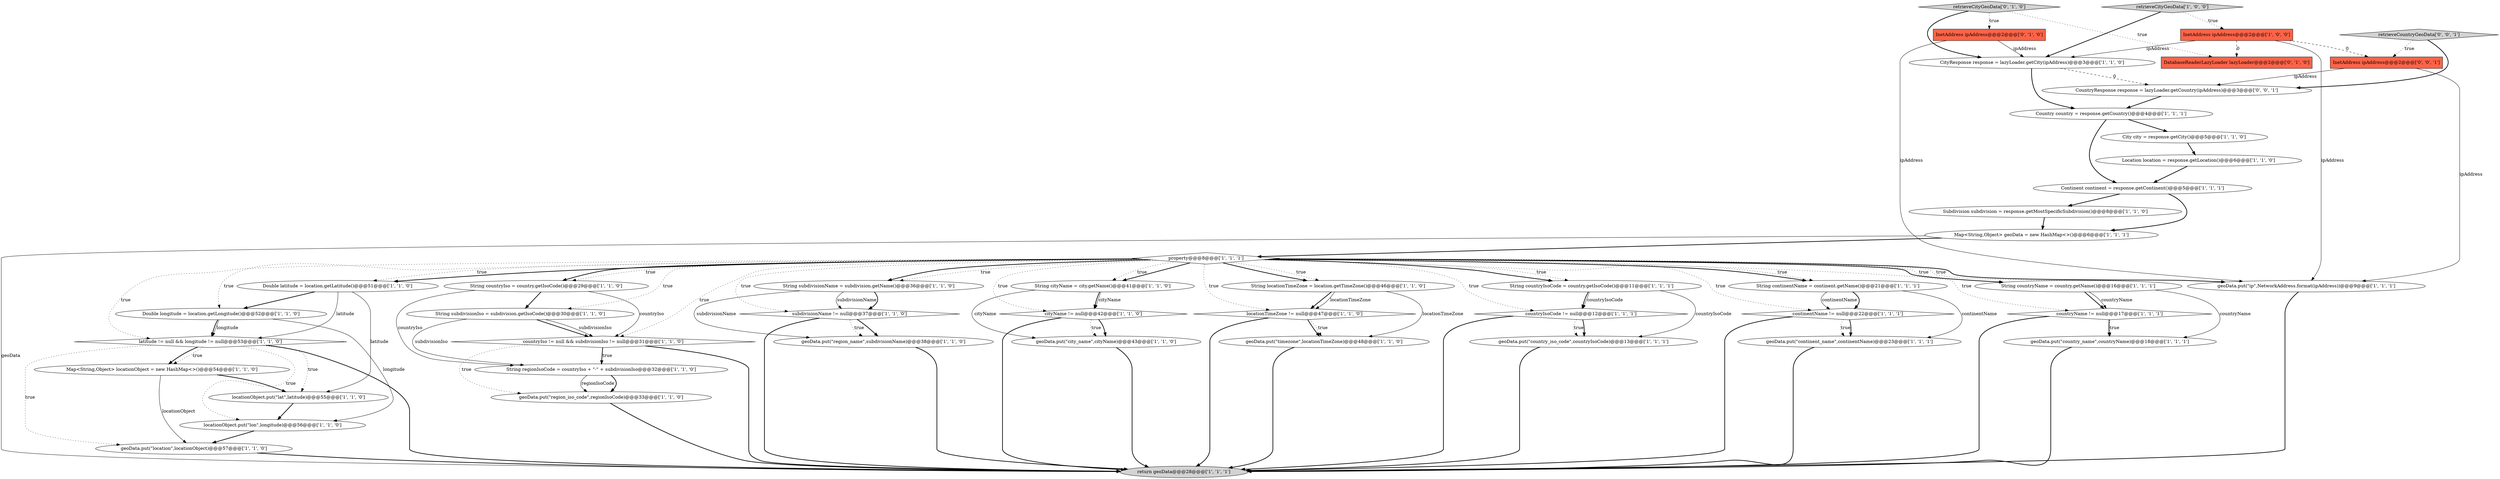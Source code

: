 digraph {
30 [style = filled, label = "return geoData@@@28@@@['1', '1', '1']", fillcolor = lightgray, shape = ellipse image = "AAA0AAABBB1BBB"];
8 [style = filled, label = "geoData.put(\"city_name\",cityName)@@@43@@@['1', '1', '0']", fillcolor = white, shape = ellipse image = "AAA0AAABBB1BBB"];
20 [style = filled, label = "String continentName = continent.getName()@@@21@@@['1', '1', '1']", fillcolor = white, shape = ellipse image = "AAA0AAABBB1BBB"];
24 [style = filled, label = "String subdivisionName = subdivision.getName()@@@36@@@['1', '1', '0']", fillcolor = white, shape = ellipse image = "AAA0AAABBB1BBB"];
47 [style = filled, label = "retrieveCountryGeoData['0', '0', '1']", fillcolor = lightgray, shape = diamond image = "AAA0AAABBB3BBB"];
18 [style = filled, label = "Map<String,Object> geoData = new HashMap<>()@@@6@@@['1', '1', '1']", fillcolor = white, shape = ellipse image = "AAA0AAABBB1BBB"];
21 [style = filled, label = "Double longitude = location.getLongitude()@@@52@@@['1', '1', '0']", fillcolor = white, shape = ellipse image = "AAA0AAABBB1BBB"];
11 [style = filled, label = "CityResponse response = lazyLoader.getCity(ipAddress)@@@3@@@['1', '1', '0']", fillcolor = white, shape = ellipse image = "AAA0AAABBB1BBB"];
32 [style = filled, label = "InetAddress ipAddress@@@2@@@['1', '0', '0']", fillcolor = tomato, shape = box image = "AAA1AAABBB1BBB"];
15 [style = filled, label = "geoData.put(\"country_name\",countryName)@@@18@@@['1', '1', '1']", fillcolor = white, shape = ellipse image = "AAA0AAABBB1BBB"];
14 [style = filled, label = "City city = response.getCity()@@@5@@@['1', '1', '0']", fillcolor = white, shape = ellipse image = "AAA0AAABBB1BBB"];
12 [style = filled, label = "countryName != null@@@17@@@['1', '1', '1']", fillcolor = white, shape = diamond image = "AAA0AAABBB1BBB"];
22 [style = filled, label = "retrieveCityGeoData['1', '0', '0']", fillcolor = lightgray, shape = diamond image = "AAA0AAABBB1BBB"];
46 [style = filled, label = "CountryResponse response = lazyLoader.getCountry(ipAddress)@@@3@@@['0', '0', '1']", fillcolor = white, shape = ellipse image = "AAA0AAABBB3BBB"];
44 [style = filled, label = "DatabaseReaderLazyLoader lazyLoader@@@2@@@['0', '1', '0']", fillcolor = tomato, shape = box image = "AAA1AAABBB2BBB"];
16 [style = filled, label = "countryIsoCode != null@@@12@@@['1', '1', '1']", fillcolor = white, shape = diamond image = "AAA0AAABBB1BBB"];
19 [style = filled, label = "Country country = response.getCountry()@@@4@@@['1', '1', '1']", fillcolor = white, shape = ellipse image = "AAA0AAABBB1BBB"];
40 [style = filled, label = "String countryName = country.getName()@@@16@@@['1', '1', '1']", fillcolor = white, shape = ellipse image = "AAA0AAABBB1BBB"];
35 [style = filled, label = "Continent continent = response.getContinent()@@@5@@@['1', '1', '1']", fillcolor = white, shape = ellipse image = "AAA0AAABBB1BBB"];
2 [style = filled, label = "geoData.put(\"location\",locationObject)@@@57@@@['1', '1', '0']", fillcolor = white, shape = ellipse image = "AAA0AAABBB1BBB"];
27 [style = filled, label = "Subdivision subdivision = response.getMostSpecificSubdivision()@@@8@@@['1', '1', '0']", fillcolor = white, shape = ellipse image = "AAA0AAABBB1BBB"];
9 [style = filled, label = "subdivisionName != null@@@37@@@['1', '1', '0']", fillcolor = white, shape = diamond image = "AAA0AAABBB1BBB"];
17 [style = filled, label = "latitude != null && longitude != null@@@53@@@['1', '1', '0']", fillcolor = white, shape = diamond image = "AAA0AAABBB1BBB"];
34 [style = filled, label = "cityName != null@@@42@@@['1', '1', '0']", fillcolor = white, shape = diamond image = "AAA0AAABBB1BBB"];
39 [style = filled, label = "String subdivisionIso = subdivision.getIsoCode()@@@30@@@['1', '1', '0']", fillcolor = white, shape = ellipse image = "AAA0AAABBB1BBB"];
33 [style = filled, label = "Location location = response.getLocation()@@@6@@@['1', '1', '0']", fillcolor = white, shape = ellipse image = "AAA0AAABBB1BBB"];
31 [style = filled, label = "continentName != null@@@22@@@['1', '1', '1']", fillcolor = white, shape = diamond image = "AAA0AAABBB1BBB"];
28 [style = filled, label = "String regionIsoCode = countryIso + \"-\" + subdivisionIso@@@32@@@['1', '1', '0']", fillcolor = white, shape = ellipse image = "AAA0AAABBB1BBB"];
41 [style = filled, label = "Map<String,Object> locationObject = new HashMap<>()@@@54@@@['1', '1', '0']", fillcolor = white, shape = ellipse image = "AAA0AAABBB1BBB"];
23 [style = filled, label = "geoData.put(\"continent_name\",continentName)@@@23@@@['1', '1', '1']", fillcolor = white, shape = ellipse image = "AAA0AAABBB1BBB"];
5 [style = filled, label = "geoData.put(\"country_iso_code\",countryIsoCode)@@@13@@@['1', '1', '1']", fillcolor = white, shape = ellipse image = "AAA0AAABBB1BBB"];
1 [style = filled, label = "geoData.put(\"region_name\",subdivisionName)@@@38@@@['1', '1', '0']", fillcolor = white, shape = ellipse image = "AAA0AAABBB1BBB"];
0 [style = filled, label = "property@@@8@@@['1', '1', '1']", fillcolor = white, shape = diamond image = "AAA0AAABBB1BBB"];
45 [style = filled, label = "InetAddress ipAddress@@@2@@@['0', '0', '1']", fillcolor = tomato, shape = box image = "AAA0AAABBB3BBB"];
6 [style = filled, label = "Double latitude = location.getLatitude()@@@51@@@['1', '1', '0']", fillcolor = white, shape = ellipse image = "AAA0AAABBB1BBB"];
7 [style = filled, label = "locationObject.put(\"lon\",longitude)@@@56@@@['1', '1', '0']", fillcolor = white, shape = ellipse image = "AAA0AAABBB1BBB"];
37 [style = filled, label = "String countryIso = country.getIsoCode()@@@29@@@['1', '1', '0']", fillcolor = white, shape = ellipse image = "AAA0AAABBB1BBB"];
42 [style = filled, label = "InetAddress ipAddress@@@2@@@['0', '1', '0']", fillcolor = tomato, shape = box image = "AAA0AAABBB2BBB"];
13 [style = filled, label = "String cityName = city.getName()@@@41@@@['1', '1', '0']", fillcolor = white, shape = ellipse image = "AAA0AAABBB1BBB"];
25 [style = filled, label = "String locationTimeZone = location.getTimeZone()@@@46@@@['1', '1', '0']", fillcolor = white, shape = ellipse image = "AAA0AAABBB1BBB"];
43 [style = filled, label = "retrieveCityGeoData['0', '1', '0']", fillcolor = lightgray, shape = diamond image = "AAA0AAABBB2BBB"];
38 [style = filled, label = "String countryIsoCode = country.getIsoCode()@@@11@@@['1', '1', '1']", fillcolor = white, shape = ellipse image = "AAA0AAABBB1BBB"];
36 [style = filled, label = "locationTimeZone != null@@@47@@@['1', '1', '0']", fillcolor = white, shape = diamond image = "AAA0AAABBB1BBB"];
4 [style = filled, label = "geoData.put(\"ip\",NetworkAddress.format(ipAddress))@@@9@@@['1', '1', '1']", fillcolor = white, shape = ellipse image = "AAA0AAABBB1BBB"];
3 [style = filled, label = "locationObject.put(\"lat\",latitude)@@@55@@@['1', '1', '0']", fillcolor = white, shape = ellipse image = "AAA0AAABBB1BBB"];
10 [style = filled, label = "geoData.put(\"timezone\",locationTimeZone)@@@48@@@['1', '1', '0']", fillcolor = white, shape = ellipse image = "AAA0AAABBB1BBB"];
29 [style = filled, label = "geoData.put(\"region_iso_code\",regionIsoCode)@@@33@@@['1', '1', '0']", fillcolor = white, shape = ellipse image = "AAA0AAABBB1BBB"];
26 [style = filled, label = "countryIso != null && subdivisionIso != null@@@31@@@['1', '1', '0']", fillcolor = white, shape = diamond image = "AAA0AAABBB1BBB"];
8->30 [style = bold, label=""];
0->12 [style = dotted, label="true"];
0->13 [style = bold, label=""];
29->30 [style = bold, label=""];
12->15 [style = dotted, label="true"];
20->23 [style = solid, label="continentName"];
42->11 [style = solid, label="ipAddress"];
1->30 [style = bold, label=""];
0->6 [style = dotted, label="true"];
0->25 [style = dotted, label="true"];
0->31 [style = dotted, label="true"];
39->28 [style = solid, label="subdivisionIso"];
0->21 [style = dotted, label="true"];
0->25 [style = bold, label=""];
0->24 [style = dotted, label="true"];
0->24 [style = bold, label=""];
0->34 [style = dotted, label="true"];
26->28 [style = dotted, label="true"];
31->30 [style = bold, label=""];
16->5 [style = dotted, label="true"];
45->46 [style = solid, label="ipAddress"];
0->40 [style = bold, label=""];
17->2 [style = dotted, label="true"];
11->46 [style = dashed, label="0"];
5->30 [style = bold, label=""];
26->28 [style = bold, label=""];
18->0 [style = bold, label=""];
0->38 [style = dotted, label="true"];
13->34 [style = solid, label="cityName"];
13->34 [style = bold, label=""];
32->44 [style = dashed, label="0"];
35->18 [style = bold, label=""];
23->30 [style = bold, label=""];
24->1 [style = solid, label="subdivisionName"];
25->36 [style = bold, label=""];
17->41 [style = bold, label=""];
24->9 [style = solid, label="subdivisionName"];
18->30 [style = solid, label="geoData"];
20->31 [style = bold, label=""];
34->8 [style = bold, label=""];
20->31 [style = solid, label="continentName"];
38->16 [style = solid, label="countryIsoCode"];
17->3 [style = dotted, label="true"];
39->26 [style = bold, label=""];
0->38 [style = bold, label=""];
43->11 [style = bold, label=""];
36->30 [style = bold, label=""];
0->39 [style = dotted, label="true"];
34->8 [style = dotted, label="true"];
3->7 [style = bold, label=""];
7->2 [style = bold, label=""];
31->23 [style = dotted, label="true"];
32->11 [style = solid, label="ipAddress"];
0->37 [style = dotted, label="true"];
0->20 [style = bold, label=""];
46->19 [style = bold, label=""];
9->1 [style = bold, label=""];
0->26 [style = dotted, label="true"];
22->32 [style = dotted, label="true"];
22->11 [style = bold, label=""];
38->5 [style = solid, label="countryIsoCode"];
28->29 [style = bold, label=""];
27->18 [style = bold, label=""];
6->21 [style = bold, label=""];
32->4 [style = solid, label="ipAddress"];
0->4 [style = dotted, label="true"];
38->16 [style = bold, label=""];
28->29 [style = solid, label="regionIsoCode"];
40->12 [style = bold, label=""];
43->44 [style = dotted, label="true"];
32->45 [style = dashed, label="0"];
19->14 [style = bold, label=""];
19->35 [style = bold, label=""];
16->30 [style = bold, label=""];
9->1 [style = dotted, label="true"];
41->2 [style = solid, label="locationObject"];
16->5 [style = bold, label=""];
0->16 [style = dotted, label="true"];
37->26 [style = solid, label="countryIso"];
0->9 [style = dotted, label="true"];
10->30 [style = bold, label=""];
37->39 [style = bold, label=""];
24->9 [style = bold, label=""];
37->28 [style = solid, label="countryIso"];
36->10 [style = bold, label=""];
6->17 [style = solid, label="latitude"];
0->40 [style = dotted, label="true"];
17->41 [style = dotted, label="true"];
33->35 [style = bold, label=""];
35->27 [style = bold, label=""];
31->23 [style = bold, label=""];
0->13 [style = dotted, label="true"];
40->15 [style = solid, label="countryName"];
0->37 [style = bold, label=""];
0->6 [style = bold, label=""];
41->3 [style = bold, label=""];
12->15 [style = bold, label=""];
47->45 [style = dotted, label="true"];
13->8 [style = solid, label="cityName"];
0->20 [style = dotted, label="true"];
47->46 [style = bold, label=""];
12->30 [style = bold, label=""];
17->30 [style = bold, label=""];
9->30 [style = bold, label=""];
6->3 [style = solid, label="latitude"];
15->30 [style = bold, label=""];
11->19 [style = bold, label=""];
43->42 [style = dotted, label="true"];
34->30 [style = bold, label=""];
14->33 [style = bold, label=""];
45->4 [style = solid, label="ipAddress"];
0->36 [style = dotted, label="true"];
26->30 [style = bold, label=""];
36->10 [style = dotted, label="true"];
42->4 [style = solid, label="ipAddress"];
4->30 [style = bold, label=""];
0->4 [style = bold, label=""];
25->36 [style = solid, label="locationTimeZone"];
21->7 [style = solid, label="longitude"];
21->17 [style = solid, label="longitude"];
0->17 [style = dotted, label="true"];
26->29 [style = dotted, label="true"];
17->7 [style = dotted, label="true"];
2->30 [style = bold, label=""];
21->17 [style = bold, label=""];
39->26 [style = solid, label="subdivisionIso"];
25->10 [style = solid, label="locationTimeZone"];
40->12 [style = solid, label="countryName"];
}
